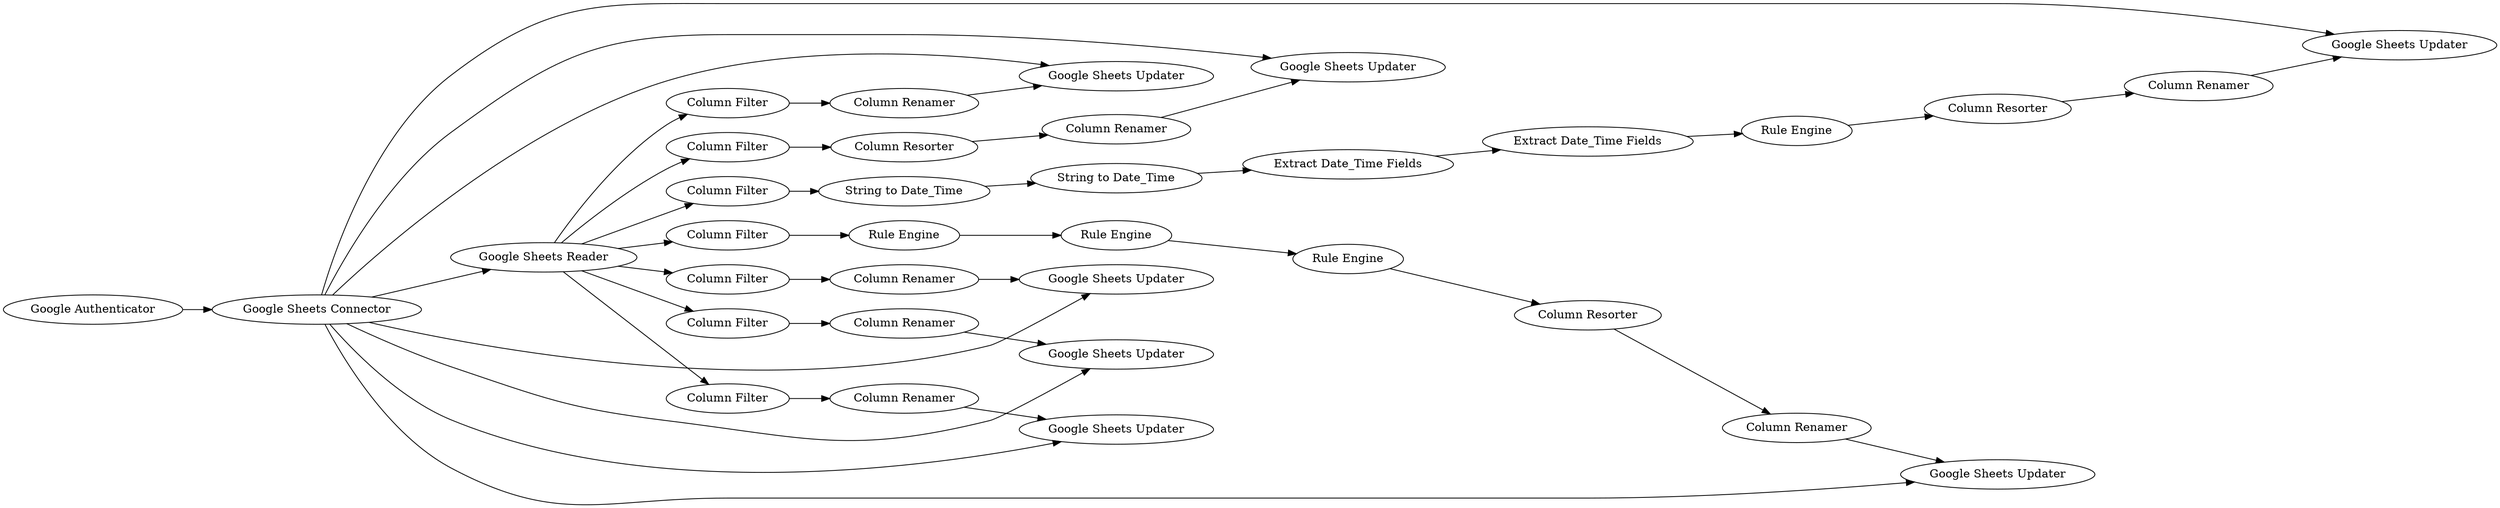 digraph {
	12 -> 10
	10 -> 13
	20 -> 21
	2 -> 27
	25 -> 19
	23 -> 24
	13 -> 14
	21 -> 22
	2 -> 16
	28 -> 26
	5 -> 2
	27 -> 28
	22 -> 23
	5 -> 37
	5 -> 34
	5 -> 26
	32 -> 34
	11 -> 8
	5 -> 15
	17 -> 18
	8 -> 12
	2 -> 20
	14 -> 6
	29 -> 31
	2 -> 35
	9 -> 11
	2 -> 7
	35 -> 36
	30 -> 29
	24 -> 25
	36 -> 37
	18 -> 15
	7 -> 9
	5 -> 31
	2 -> 30
	33 -> 32
	5 -> 6
	2 -> 33
	16 -> 17
	5 -> 19
	1 -> 5
	27 [label="Column Filter"]
	7 [label="Column Filter"]
	9 [label="String to Date_Time"]
	26 [label="Google Sheets Updater"]
	18 [label="Column Renamer"]
	21 [label="Rule Engine"]
	8 [label="Extract Date_Time Fields"]
	32 [label="Column Renamer"]
	17 [label="Column Resorter"]
	19 [label="Google Sheets Updater"]
	24 [label="Column Resorter"]
	31 [label="Google Sheets Updater"]
	6 [label="Google Sheets Updater"]
	15 [label="Google Sheets Updater"]
	25 [label="Column Renamer"]
	12 [label="Extract Date_Time Fields"]
	10 [label="Rule Engine"]
	16 [label="Column Filter"]
	1 [label="Google Authenticator"]
	22 [label="Rule Engine"]
	28 [label="Column Renamer"]
	11 [label="String to Date_Time"]
	23 [label="Rule Engine"]
	14 [label="Column Renamer"]
	5 [label="Google Sheets Connector"]
	20 [label="Column Filter"]
	35 [label="Column Filter"]
	13 [label="Column Resorter"]
	34 [label="Google Sheets Updater"]
	29 [label="Column Renamer"]
	36 [label="Column Renamer"]
	33 [label="Column Filter"]
	30 [label="Column Filter"]
	2 [label="Google Sheets Reader"]
	37 [label="Google Sheets Updater"]
	rankdir=LR
}
